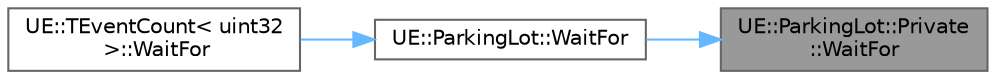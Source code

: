 digraph "UE::ParkingLot::Private::WaitFor"
{
 // INTERACTIVE_SVG=YES
 // LATEX_PDF_SIZE
  bgcolor="transparent";
  edge [fontname=Helvetica,fontsize=10,labelfontname=Helvetica,labelfontsize=10];
  node [fontname=Helvetica,fontsize=10,shape=box,height=0.2,width=0.4];
  rankdir="RL";
  Node1 [id="Node000001",label="UE::ParkingLot::Private\l::WaitFor",height=0.2,width=0.4,color="gray40", fillcolor="grey60", style="filled", fontcolor="black",tooltip=" "];
  Node1 -> Node2 [id="edge1_Node000001_Node000002",dir="back",color="steelblue1",style="solid",tooltip=" "];
  Node2 [id="Node000002",label="UE::ParkingLot::WaitFor",height=0.2,width=0.4,color="grey40", fillcolor="white", style="filled",URL="$d2/d67/namespaceUE_1_1ParkingLot.html#a0657a64300e394bc1329ebd058ecff19",tooltip="Queue the calling thread to wait if CanWait returns true."];
  Node2 -> Node3 [id="edge2_Node000002_Node000003",dir="back",color="steelblue1",style="solid",tooltip=" "];
  Node3 [id="Node000003",label="UE::TEventCount\< uint32\l \>::WaitFor",height=0.2,width=0.4,color="grey40", fillcolor="white", style="filled",URL="$db/dde/classUE_1_1TEventCount.html#a436f359fa498c5051e3d10555b6e4a90",tooltip=" "];
}
